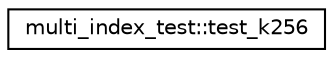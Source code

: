 digraph "Graphical Class Hierarchy"
{
  edge [fontname="Helvetica",fontsize="10",labelfontname="Helvetica",labelfontsize="10"];
  node [fontname="Helvetica",fontsize="10",shape=record];
  rankdir="LR";
  Node0 [label="multi_index_test::test_k256",height=0.2,width=0.4,color="black", fillcolor="white", style="filled",URL="$structmulti__index__test_1_1test__k256.html"];
}
